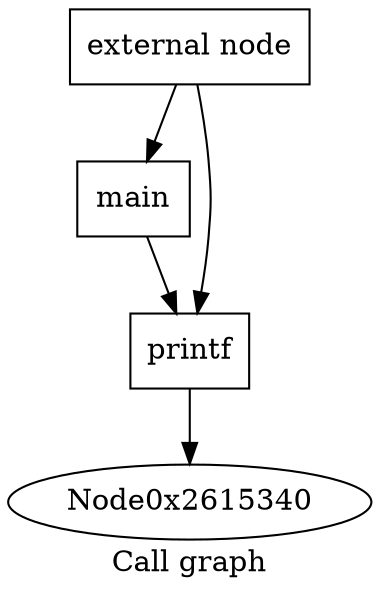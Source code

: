 digraph "Call graph" {
	label="Call graph";

	Node0x2615310 [shape=record,label="{external node}"];
	Node0x2615310 -> Node0x26153b0;
	Node0x2615310 -> Node0x2615450;
	Node0x26153b0 [shape=record,label="{main}"];
	Node0x26153b0 -> Node0x2615450;
	Node0x2615450 [shape=record,label="{printf}"];
	Node0x2615450 -> Node0x2615340;
}
